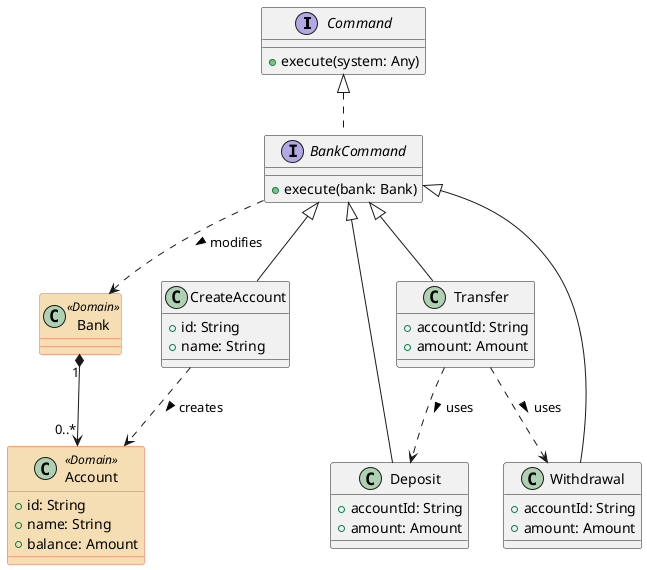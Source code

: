 @startuml
skinparam class {
    BackgroundColor<<Domain>> Wheat
    BorderColor<<Domain>> Tomato
}

interface Command {
    + execute(system: Any)
}

together {
    class Bank <<Domain>> {
    }
    class Account <<Domain>> {
        + id: String
        + name: String
        + balance: Amount
    }
    Bank "1" *--> "0..*" Account
}

    interface BankCommand {
        + execute(bank: Bank)
    }
    Command <|.. BankCommand
    BankCommand ..> Bank: modifies >

class CreateAccount {
    + id: String
    + name: String
}
BankCommand <|-- CreateAccount
CreateAccount ..> Account: creates >

together {

    together {
    class Deposit extends BankCommand {
        + accountId: String
        + amount: Amount
    }

    class Withdrawal extends BankCommand {
        + accountId: String
        + amount: Amount
    }

    class Transfer extends BankCommand {
        + accountId: String
        + amount: Amount
    }
    Transfer ..> Deposit: uses >
    Transfer ..> Withdrawal: uses >
    }
}

@enduml